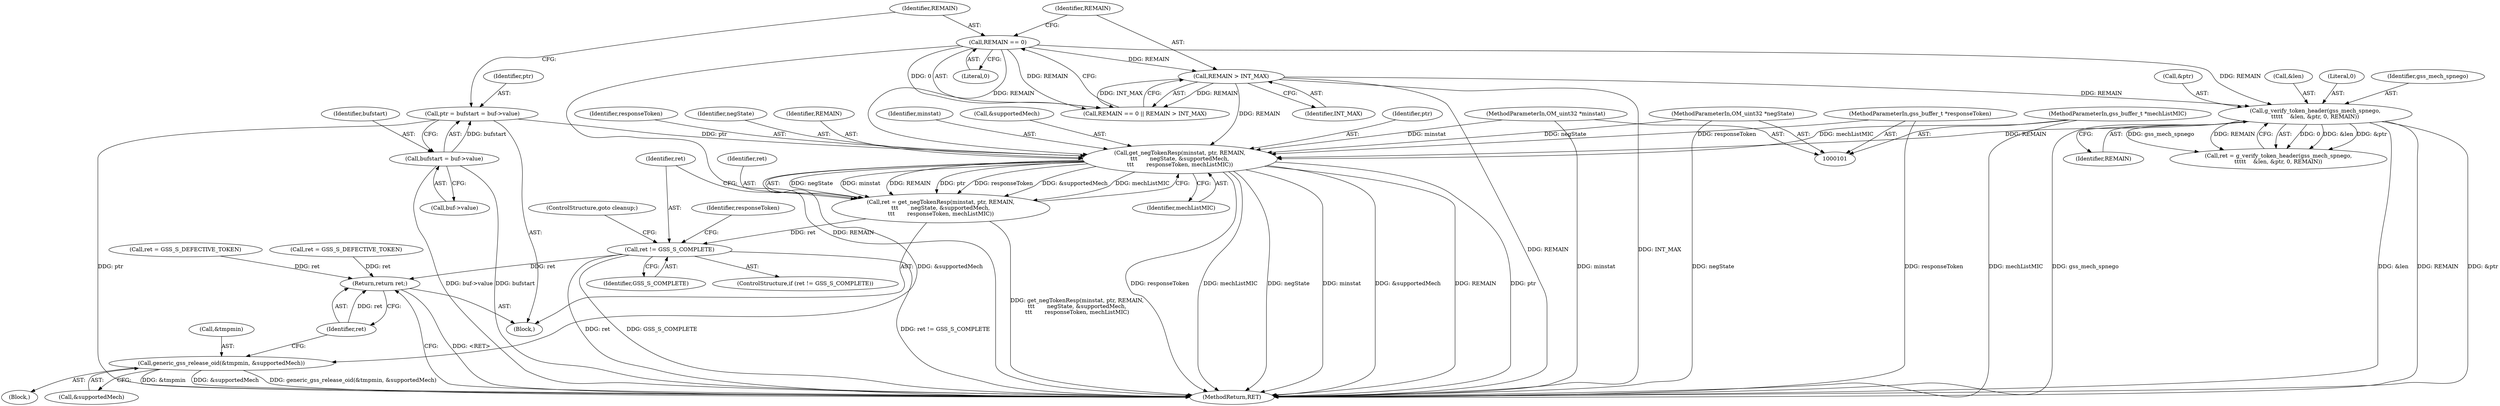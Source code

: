 digraph "0_krb5_a7886f0ed1277c69142b14a2c6629175a6331edc@pointer" {
"1000202" [label="(Call,get_negTokenResp(minstat, ptr, REMAIN,\n\t\t\t       negState, &supportedMech,\n\t\t\t       responseToken, mechListMIC))"];
"1000102" [label="(MethodParameterIn,OM_uint32 *minstat)"];
"1000148" [label="(Call,ptr = bufstart = buf->value)"];
"1000150" [label="(Call,bufstart = buf->value)"];
"1000157" [label="(Call,REMAIN == 0)"];
"1000173" [label="(Call,g_verify_token_header(gss_mech_spnego,\n\t\t\t\t\t    &len, &ptr, 0, REMAIN))"];
"1000160" [label="(Call,REMAIN > INT_MAX)"];
"1000107" [label="(MethodParameterIn,OM_uint32 *negState)"];
"1000105" [label="(MethodParameterIn,gss_buffer_t *responseToken)"];
"1000106" [label="(MethodParameterIn,gss_buffer_t *mechListMIC)"];
"1000200" [label="(Call,ret = get_negTokenResp(minstat, ptr, REMAIN,\n\t\t\t       negState, &supportedMech,\n\t\t\t       responseToken, mechListMIC))"];
"1000212" [label="(Call,ret != GSS_S_COMPLETE)"];
"1000264" [label="(Return,return ret;)"];
"1000259" [label="(Call,generic_gss_release_oid(&tmpmin, &supportedMech))"];
"1000212" [label="(Call,ret != GSS_S_COMPLETE)"];
"1000204" [label="(Identifier,ptr)"];
"1000209" [label="(Identifier,responseToken)"];
"1000236" [label="(Call,ret = GSS_S_DEFECTIVE_TOKEN)"];
"1000262" [label="(Call,&supportedMech)"];
"1000220" [label="(Identifier,responseToken)"];
"1000213" [label="(Identifier,ret)"];
"1000161" [label="(Identifier,REMAIN)"];
"1000265" [label="(Identifier,ret)"];
"1000200" [label="(Call,ret = get_negTokenResp(minstat, ptr, REMAIN,\n\t\t\t       negState, &supportedMech,\n\t\t\t       responseToken, mechListMIC))"];
"1000266" [label="(MethodReturn,RET)"];
"1000211" [label="(ControlStructure,if (ret != GSS_S_COMPLETE))"];
"1000159" [label="(Literal,0)"];
"1000149" [label="(Identifier,ptr)"];
"1000206" [label="(Identifier,negState)"];
"1000205" [label="(Identifier,REMAIN)"];
"1000202" [label="(Call,get_negTokenResp(minstat, ptr, REMAIN,\n\t\t\t       negState, &supportedMech,\n\t\t\t       responseToken, mechListMIC))"];
"1000203" [label="(Identifier,minstat)"];
"1000152" [label="(Call,buf->value)"];
"1000151" [label="(Identifier,bufstart)"];
"1000215" [label="(ControlStructure,goto cleanup;)"];
"1000260" [label="(Call,&tmpmin)"];
"1000160" [label="(Call,REMAIN > INT_MAX)"];
"1000179" [label="(Literal,0)"];
"1000162" [label="(Identifier,INT_MAX)"];
"1000174" [label="(Identifier,gss_mech_spnego)"];
"1000214" [label="(Identifier,GSS_S_COMPLETE)"];
"1000150" [label="(Call,bufstart = buf->value)"];
"1000264" [label="(Return,return ret;)"];
"1000107" [label="(MethodParameterIn,OM_uint32 *negState)"];
"1000105" [label="(MethodParameterIn,gss_buffer_t *responseToken)"];
"1000207" [label="(Call,&supportedMech)"];
"1000180" [label="(Identifier,REMAIN)"];
"1000177" [label="(Call,&ptr)"];
"1000156" [label="(Call,REMAIN == 0 || REMAIN > INT_MAX)"];
"1000227" [label="(Call,ret = GSS_S_DEFECTIVE_TOKEN)"];
"1000148" [label="(Call,ptr = bufstart = buf->value)"];
"1000259" [label="(Call,generic_gss_release_oid(&tmpmin, &supportedMech))"];
"1000109" [label="(Block,)"];
"1000258" [label="(Block,)"];
"1000173" [label="(Call,g_verify_token_header(gss_mech_spnego,\n\t\t\t\t\t    &len, &ptr, 0, REMAIN))"];
"1000106" [label="(MethodParameterIn,gss_buffer_t *mechListMIC)"];
"1000158" [label="(Identifier,REMAIN)"];
"1000102" [label="(MethodParameterIn,OM_uint32 *minstat)"];
"1000171" [label="(Call,ret = g_verify_token_header(gss_mech_spnego,\n\t\t\t\t\t    &len, &ptr, 0, REMAIN))"];
"1000175" [label="(Call,&len)"];
"1000201" [label="(Identifier,ret)"];
"1000210" [label="(Identifier,mechListMIC)"];
"1000157" [label="(Call,REMAIN == 0)"];
"1000202" -> "1000200"  [label="AST: "];
"1000202" -> "1000210"  [label="CFG: "];
"1000203" -> "1000202"  [label="AST: "];
"1000204" -> "1000202"  [label="AST: "];
"1000205" -> "1000202"  [label="AST: "];
"1000206" -> "1000202"  [label="AST: "];
"1000207" -> "1000202"  [label="AST: "];
"1000209" -> "1000202"  [label="AST: "];
"1000210" -> "1000202"  [label="AST: "];
"1000200" -> "1000202"  [label="CFG: "];
"1000202" -> "1000266"  [label="DDG: responseToken"];
"1000202" -> "1000266"  [label="DDG: mechListMIC"];
"1000202" -> "1000266"  [label="DDG: negState"];
"1000202" -> "1000266"  [label="DDG: minstat"];
"1000202" -> "1000266"  [label="DDG: &supportedMech"];
"1000202" -> "1000266"  [label="DDG: REMAIN"];
"1000202" -> "1000266"  [label="DDG: ptr"];
"1000202" -> "1000200"  [label="DDG: negState"];
"1000202" -> "1000200"  [label="DDG: minstat"];
"1000202" -> "1000200"  [label="DDG: REMAIN"];
"1000202" -> "1000200"  [label="DDG: ptr"];
"1000202" -> "1000200"  [label="DDG: responseToken"];
"1000202" -> "1000200"  [label="DDG: &supportedMech"];
"1000202" -> "1000200"  [label="DDG: mechListMIC"];
"1000102" -> "1000202"  [label="DDG: minstat"];
"1000148" -> "1000202"  [label="DDG: ptr"];
"1000157" -> "1000202"  [label="DDG: REMAIN"];
"1000173" -> "1000202"  [label="DDG: REMAIN"];
"1000160" -> "1000202"  [label="DDG: REMAIN"];
"1000107" -> "1000202"  [label="DDG: negState"];
"1000105" -> "1000202"  [label="DDG: responseToken"];
"1000106" -> "1000202"  [label="DDG: mechListMIC"];
"1000202" -> "1000259"  [label="DDG: &supportedMech"];
"1000102" -> "1000101"  [label="AST: "];
"1000102" -> "1000266"  [label="DDG: minstat"];
"1000148" -> "1000109"  [label="AST: "];
"1000148" -> "1000150"  [label="CFG: "];
"1000149" -> "1000148"  [label="AST: "];
"1000150" -> "1000148"  [label="AST: "];
"1000158" -> "1000148"  [label="CFG: "];
"1000148" -> "1000266"  [label="DDG: ptr"];
"1000150" -> "1000148"  [label="DDG: bufstart"];
"1000150" -> "1000152"  [label="CFG: "];
"1000151" -> "1000150"  [label="AST: "];
"1000152" -> "1000150"  [label="AST: "];
"1000150" -> "1000266"  [label="DDG: bufstart"];
"1000150" -> "1000266"  [label="DDG: buf->value"];
"1000157" -> "1000156"  [label="AST: "];
"1000157" -> "1000159"  [label="CFG: "];
"1000158" -> "1000157"  [label="AST: "];
"1000159" -> "1000157"  [label="AST: "];
"1000161" -> "1000157"  [label="CFG: "];
"1000156" -> "1000157"  [label="CFG: "];
"1000157" -> "1000266"  [label="DDG: REMAIN"];
"1000157" -> "1000156"  [label="DDG: REMAIN"];
"1000157" -> "1000156"  [label="DDG: 0"];
"1000157" -> "1000160"  [label="DDG: REMAIN"];
"1000157" -> "1000173"  [label="DDG: REMAIN"];
"1000173" -> "1000171"  [label="AST: "];
"1000173" -> "1000180"  [label="CFG: "];
"1000174" -> "1000173"  [label="AST: "];
"1000175" -> "1000173"  [label="AST: "];
"1000177" -> "1000173"  [label="AST: "];
"1000179" -> "1000173"  [label="AST: "];
"1000180" -> "1000173"  [label="AST: "];
"1000171" -> "1000173"  [label="CFG: "];
"1000173" -> "1000266"  [label="DDG: REMAIN"];
"1000173" -> "1000266"  [label="DDG: &ptr"];
"1000173" -> "1000266"  [label="DDG: gss_mech_spnego"];
"1000173" -> "1000266"  [label="DDG: &len"];
"1000173" -> "1000171"  [label="DDG: 0"];
"1000173" -> "1000171"  [label="DDG: &len"];
"1000173" -> "1000171"  [label="DDG: &ptr"];
"1000173" -> "1000171"  [label="DDG: gss_mech_spnego"];
"1000173" -> "1000171"  [label="DDG: REMAIN"];
"1000160" -> "1000173"  [label="DDG: REMAIN"];
"1000160" -> "1000156"  [label="AST: "];
"1000160" -> "1000162"  [label="CFG: "];
"1000161" -> "1000160"  [label="AST: "];
"1000162" -> "1000160"  [label="AST: "];
"1000156" -> "1000160"  [label="CFG: "];
"1000160" -> "1000266"  [label="DDG: INT_MAX"];
"1000160" -> "1000266"  [label="DDG: REMAIN"];
"1000160" -> "1000156"  [label="DDG: REMAIN"];
"1000160" -> "1000156"  [label="DDG: INT_MAX"];
"1000107" -> "1000101"  [label="AST: "];
"1000107" -> "1000266"  [label="DDG: negState"];
"1000105" -> "1000101"  [label="AST: "];
"1000105" -> "1000266"  [label="DDG: responseToken"];
"1000106" -> "1000101"  [label="AST: "];
"1000106" -> "1000266"  [label="DDG: mechListMIC"];
"1000200" -> "1000109"  [label="AST: "];
"1000201" -> "1000200"  [label="AST: "];
"1000213" -> "1000200"  [label="CFG: "];
"1000200" -> "1000266"  [label="DDG: get_negTokenResp(minstat, ptr, REMAIN,\n\t\t\t       negState, &supportedMech,\n\t\t\t       responseToken, mechListMIC)"];
"1000200" -> "1000212"  [label="DDG: ret"];
"1000212" -> "1000211"  [label="AST: "];
"1000212" -> "1000214"  [label="CFG: "];
"1000213" -> "1000212"  [label="AST: "];
"1000214" -> "1000212"  [label="AST: "];
"1000215" -> "1000212"  [label="CFG: "];
"1000220" -> "1000212"  [label="CFG: "];
"1000212" -> "1000266"  [label="DDG: GSS_S_COMPLETE"];
"1000212" -> "1000266"  [label="DDG: ret != GSS_S_COMPLETE"];
"1000212" -> "1000266"  [label="DDG: ret"];
"1000212" -> "1000264"  [label="DDG: ret"];
"1000264" -> "1000109"  [label="AST: "];
"1000264" -> "1000265"  [label="CFG: "];
"1000265" -> "1000264"  [label="AST: "];
"1000266" -> "1000264"  [label="CFG: "];
"1000264" -> "1000266"  [label="DDG: <RET>"];
"1000265" -> "1000264"  [label="DDG: ret"];
"1000236" -> "1000264"  [label="DDG: ret"];
"1000227" -> "1000264"  [label="DDG: ret"];
"1000259" -> "1000258"  [label="AST: "];
"1000259" -> "1000262"  [label="CFG: "];
"1000260" -> "1000259"  [label="AST: "];
"1000262" -> "1000259"  [label="AST: "];
"1000265" -> "1000259"  [label="CFG: "];
"1000259" -> "1000266"  [label="DDG: generic_gss_release_oid(&tmpmin, &supportedMech)"];
"1000259" -> "1000266"  [label="DDG: &tmpmin"];
"1000259" -> "1000266"  [label="DDG: &supportedMech"];
}
